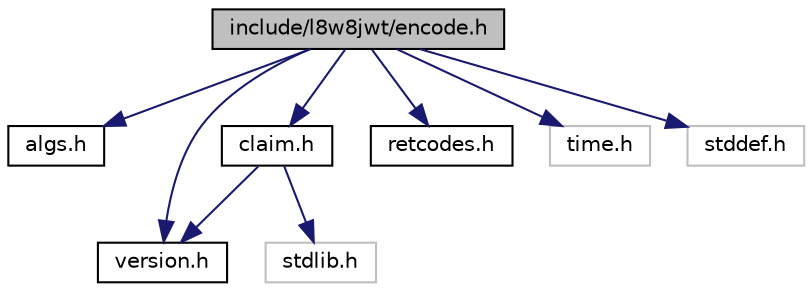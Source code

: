 digraph "include/l8w8jwt/encode.h"
{
  edge [fontname="Helvetica",fontsize="10",labelfontname="Helvetica",labelfontsize="10"];
  node [fontname="Helvetica",fontsize="10",shape=record];
  Node1 [label="include/l8w8jwt/encode.h",height=0.2,width=0.4,color="black", fillcolor="grey75", style="filled", fontcolor="black"];
  Node1 -> Node2 [color="midnightblue",fontsize="10",style="solid",fontname="Helvetica"];
  Node2 [label="algs.h",height=0.2,width=0.4,color="black", fillcolor="white", style="filled",URL="$algs_8h.html",tooltip="JWT algorithms as defined in https://tools.ietf.org/html/rfc7518#section-3.1. "];
  Node1 -> Node3 [color="midnightblue",fontsize="10",style="solid",fontname="Helvetica"];
  Node3 [label="claim.h",height=0.2,width=0.4,color="black", fillcolor="white", style="filled",URL="$claim_8h.html",tooltip="JWT claims as described in https://auth0.com/docs/tokens/concepts/jwt-claims. "];
  Node3 -> Node4 [color="midnightblue",fontsize="10",style="solid",fontname="Helvetica"];
  Node4 [label="version.h",height=0.2,width=0.4,color="black", fillcolor="white", style="filled",URL="$version_8h.html",tooltip="l8w8jwt version checking. "];
  Node3 -> Node5 [color="midnightblue",fontsize="10",style="solid",fontname="Helvetica"];
  Node5 [label="stdlib.h",height=0.2,width=0.4,color="grey75", fillcolor="white", style="filled"];
  Node1 -> Node4 [color="midnightblue",fontsize="10",style="solid",fontname="Helvetica"];
  Node1 -> Node6 [color="midnightblue",fontsize="10",style="solid",fontname="Helvetica"];
  Node6 [label="retcodes.h",height=0.2,width=0.4,color="black", fillcolor="white", style="filled",URL="$retcodes_8h.html",tooltip="Macros for possible integer codes returned by the various l8w8jwt functions. "];
  Node1 -> Node7 [color="midnightblue",fontsize="10",style="solid",fontname="Helvetica"];
  Node7 [label="time.h",height=0.2,width=0.4,color="grey75", fillcolor="white", style="filled"];
  Node1 -> Node8 [color="midnightblue",fontsize="10",style="solid",fontname="Helvetica"];
  Node8 [label="stddef.h",height=0.2,width=0.4,color="grey75", fillcolor="white", style="filled"];
}
